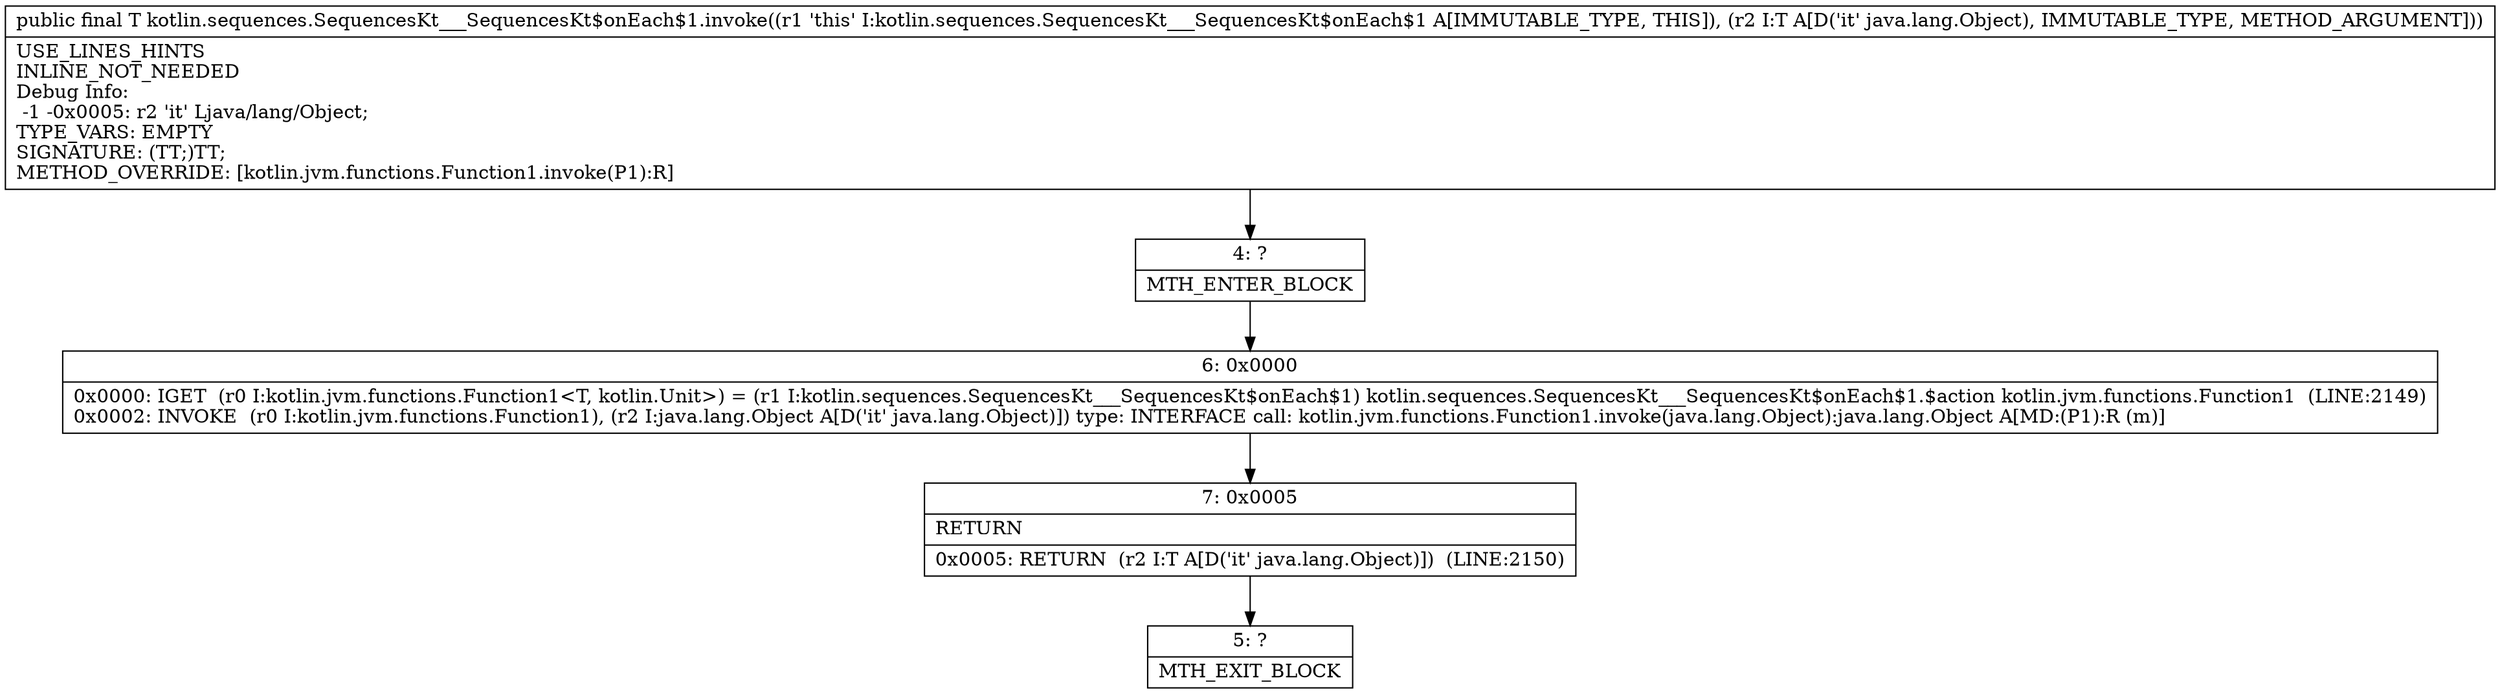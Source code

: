 digraph "CFG forkotlin.sequences.SequencesKt___SequencesKt$onEach$1.invoke(Ljava\/lang\/Object;)Ljava\/lang\/Object;" {
Node_4 [shape=record,label="{4\:\ ?|MTH_ENTER_BLOCK\l}"];
Node_6 [shape=record,label="{6\:\ 0x0000|0x0000: IGET  (r0 I:kotlin.jvm.functions.Function1\<T, kotlin.Unit\>) = (r1 I:kotlin.sequences.SequencesKt___SequencesKt$onEach$1) kotlin.sequences.SequencesKt___SequencesKt$onEach$1.$action kotlin.jvm.functions.Function1  (LINE:2149)\l0x0002: INVOKE  (r0 I:kotlin.jvm.functions.Function1), (r2 I:java.lang.Object A[D('it' java.lang.Object)]) type: INTERFACE call: kotlin.jvm.functions.Function1.invoke(java.lang.Object):java.lang.Object A[MD:(P1):R (m)]\l}"];
Node_7 [shape=record,label="{7\:\ 0x0005|RETURN\l|0x0005: RETURN  (r2 I:T A[D('it' java.lang.Object)])  (LINE:2150)\l}"];
Node_5 [shape=record,label="{5\:\ ?|MTH_EXIT_BLOCK\l}"];
MethodNode[shape=record,label="{public final T kotlin.sequences.SequencesKt___SequencesKt$onEach$1.invoke((r1 'this' I:kotlin.sequences.SequencesKt___SequencesKt$onEach$1 A[IMMUTABLE_TYPE, THIS]), (r2 I:T A[D('it' java.lang.Object), IMMUTABLE_TYPE, METHOD_ARGUMENT]))  | USE_LINES_HINTS\lINLINE_NOT_NEEDED\lDebug Info:\l  \-1 \-0x0005: r2 'it' Ljava\/lang\/Object;\lTYPE_VARS: EMPTY\lSIGNATURE: (TT;)TT;\lMETHOD_OVERRIDE: [kotlin.jvm.functions.Function1.invoke(P1):R]\l}"];
MethodNode -> Node_4;Node_4 -> Node_6;
Node_6 -> Node_7;
Node_7 -> Node_5;
}

